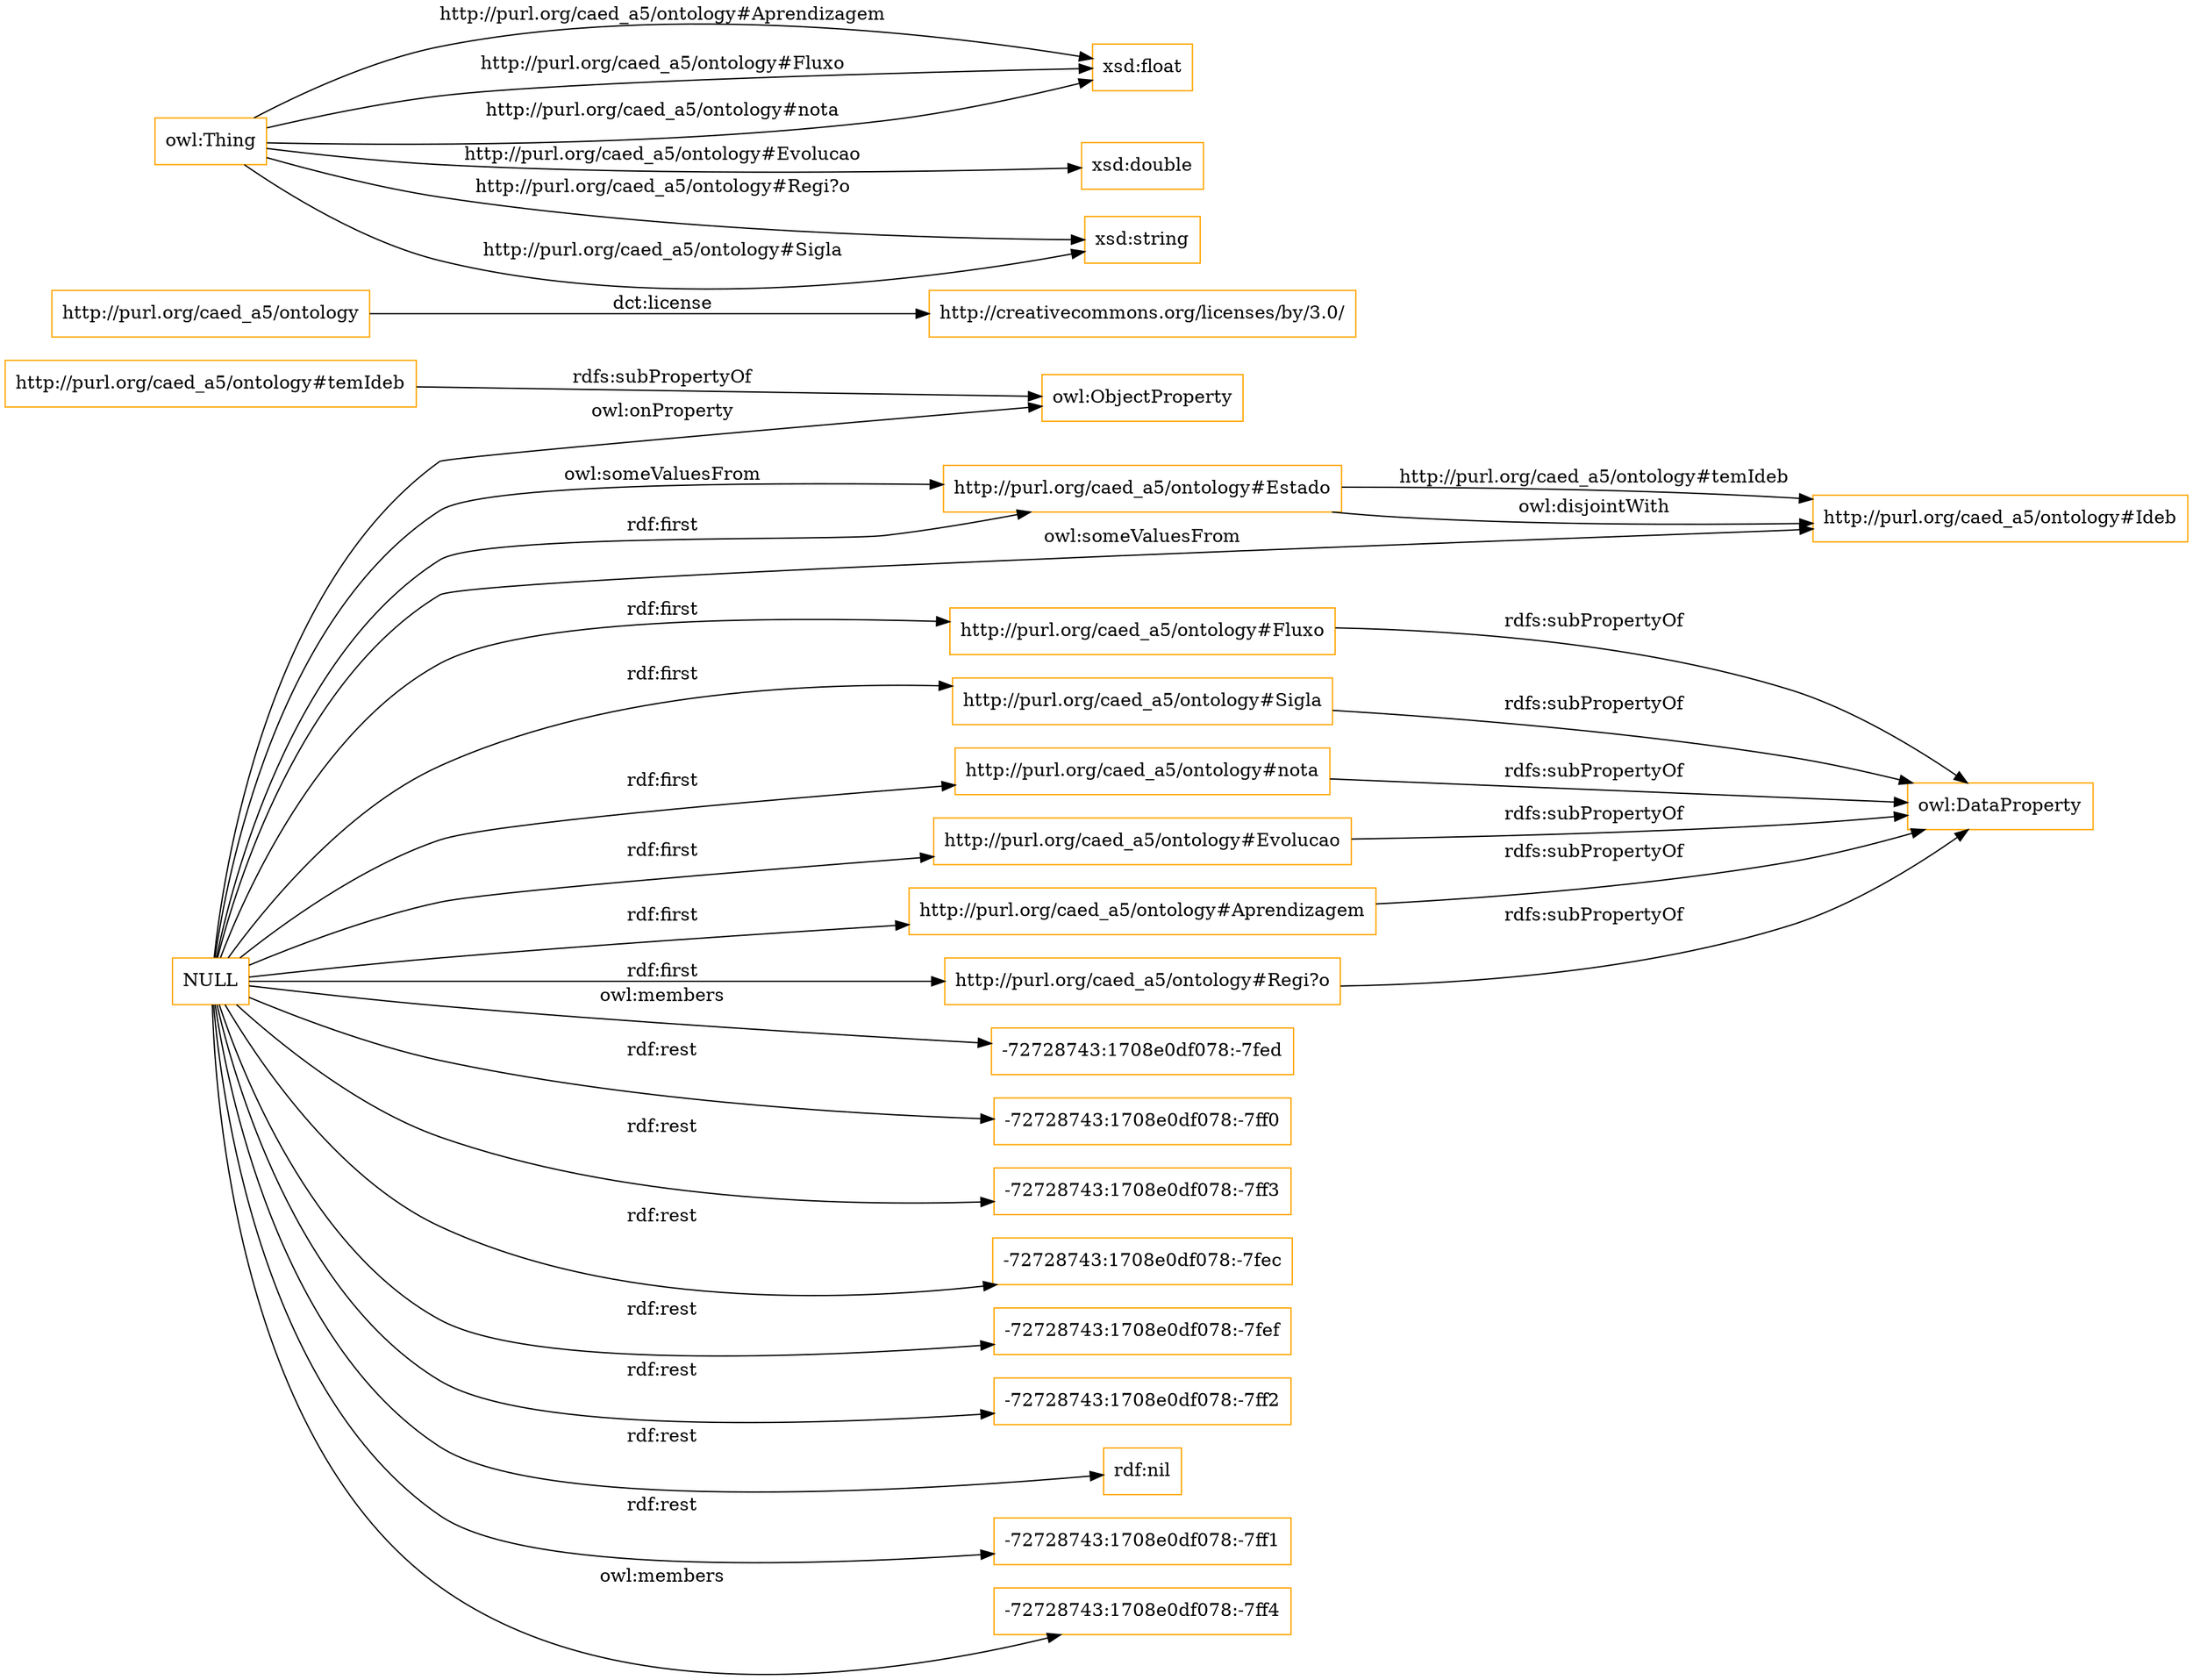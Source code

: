 digraph ar2dtool_diagram { 
rankdir=LR;
size="1501"
node [shape = rectangle, color="orange"]; "http://purl.org/caed_a5/ontology#Ideb" "http://purl.org/caed_a5/ontology#Estado" ; /*classes style*/
	"http://purl.org/caed_a5/ontology#Evolucao" -> "owl:DataProperty" [ label = "rdfs:subPropertyOf" ];
	"http://purl.org/caed_a5/ontology#Aprendizagem" -> "owl:DataProperty" [ label = "rdfs:subPropertyOf" ];
	"http://purl.org/caed_a5/ontology#Regi?o" -> "owl:DataProperty" [ label = "rdfs:subPropertyOf" ];
	"http://purl.org/caed_a5/ontology#temIdeb" -> "owl:ObjectProperty" [ label = "rdfs:subPropertyOf" ];
	"http://purl.org/caed_a5/ontology#Fluxo" -> "owl:DataProperty" [ label = "rdfs:subPropertyOf" ];
	"http://purl.org/caed_a5/ontology#Sigla" -> "owl:DataProperty" [ label = "rdfs:subPropertyOf" ];
	"NULL" -> "http://purl.org/caed_a5/ontology#Evolucao" [ label = "rdf:first" ];
	"NULL" -> "-72728743:1708e0df078:-7ff0" [ label = "rdf:rest" ];
	"NULL" -> "-72728743:1708e0df078:-7ff3" [ label = "rdf:rest" ];
	"NULL" -> "http://purl.org/caed_a5/ontology#nota" [ label = "rdf:first" ];
	"NULL" -> "http://purl.org/caed_a5/ontology#Fluxo" [ label = "rdf:first" ];
	"NULL" -> "-72728743:1708e0df078:-7fec" [ label = "rdf:rest" ];
	"NULL" -> "-72728743:1708e0df078:-7fef" [ label = "rdf:rest" ];
	"NULL" -> "-72728743:1708e0df078:-7ff2" [ label = "rdf:rest" ];
	"NULL" -> "http://purl.org/caed_a5/ontology#Aprendizagem" [ label = "rdf:first" ];
	"NULL" -> "http://purl.org/caed_a5/ontology#Estado" [ label = "owl:someValuesFrom" ];
	"NULL" -> "rdf:nil" [ label = "rdf:rest" ];
	"NULL" -> "http://purl.org/caed_a5/ontology#Sigla" [ label = "rdf:first" ];
	"NULL" -> "-72728743:1708e0df078:-7ff1" [ label = "rdf:rest" ];
	"NULL" -> "http://purl.org/caed_a5/ontology#Regi?o" [ label = "rdf:first" ];
	"NULL" -> "owl:ObjectProperty" [ label = "owl:onProperty" ];
	"NULL" -> "http://purl.org/caed_a5/ontology#Ideb" [ label = "owl:someValuesFrom" ];
	"NULL" -> "-72728743:1708e0df078:-7ff4" [ label = "owl:members" ];
	"NULL" -> "-72728743:1708e0df078:-7fed" [ label = "owl:members" ];
	"NULL" -> "http://purl.org/caed_a5/ontology#Estado" [ label = "rdf:first" ];
	"http://purl.org/caed_a5/ontology#nota" -> "owl:DataProperty" [ label = "rdfs:subPropertyOf" ];
	"http://purl.org/caed_a5/ontology#Estado" -> "http://purl.org/caed_a5/ontology#Ideb" [ label = "owl:disjointWith" ];
	"http://purl.org/caed_a5/ontology" -> "http://creativecommons.org/licenses/by/3.0/" [ label = "dct:license" ];
	"owl:Thing" -> "xsd:float" [ label = "http://purl.org/caed_a5/ontology#Aprendizagem" ];
	"owl:Thing" -> "xsd:double" [ label = "http://purl.org/caed_a5/ontology#Evolucao" ];
	"owl:Thing" -> "xsd:string" [ label = "http://purl.org/caed_a5/ontology#Regi?o" ];
	"owl:Thing" -> "xsd:float" [ label = "http://purl.org/caed_a5/ontology#Fluxo" ];
	"http://purl.org/caed_a5/ontology#Estado" -> "http://purl.org/caed_a5/ontology#Ideb" [ label = "http://purl.org/caed_a5/ontology#temIdeb" ];
	"owl:Thing" -> "xsd:string" [ label = "http://purl.org/caed_a5/ontology#Sigla" ];
	"owl:Thing" -> "xsd:float" [ label = "http://purl.org/caed_a5/ontology#nota" ];

}
